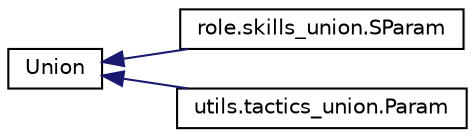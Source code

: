 digraph "Graphical Class Hierarchy"
{
 // INTERACTIVE_SVG=YES
  edge [fontname="Helvetica",fontsize="10",labelfontname="Helvetica",labelfontsize="10"];
  node [fontname="Helvetica",fontsize="10",shape=record];
  rankdir="LR";
  Node1 [label="Union",height=0.2,width=0.4,color="black", fillcolor="white", style="filled",URL="$d1/d47/class_union.html"];
  Node1 -> Node2 [dir="back",color="midnightblue",fontsize="10",style="solid",fontname="Helvetica"];
  Node2 [label="role.skills_union.SParam",height=0.2,width=0.4,color="black", fillcolor="white", style="filled",URL="$d7/d23/classrole_1_1skills__union_1_1_s_param.html"];
  Node1 -> Node3 [dir="back",color="midnightblue",fontsize="10",style="solid",fontname="Helvetica"];
  Node3 [label="utils.tactics_union.Param",height=0.2,width=0.4,color="black", fillcolor="white", style="filled",URL="$d7/d61/classutils_1_1tactics__union_1_1_param.html"];
}
